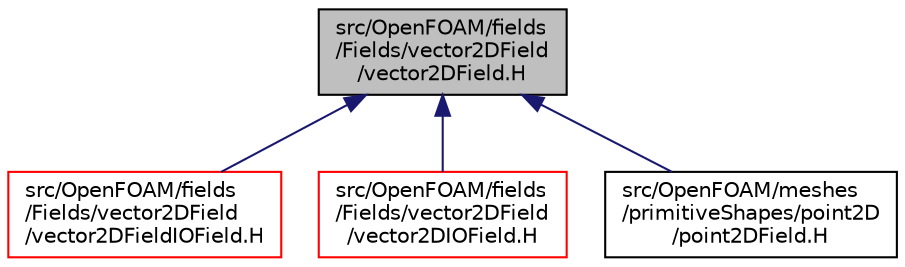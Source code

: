 digraph "src/OpenFOAM/fields/Fields/vector2DField/vector2DField.H"
{
  bgcolor="transparent";
  edge [fontname="Helvetica",fontsize="10",labelfontname="Helvetica",labelfontsize="10"];
  node [fontname="Helvetica",fontsize="10",shape=record];
  Node1 [label="src/OpenFOAM/fields\l/Fields/vector2DField\l/vector2DField.H",height=0.2,width=0.4,color="black", fillcolor="grey75", style="filled", fontcolor="black"];
  Node1 -> Node2 [dir="back",color="midnightblue",fontsize="10",style="solid",fontname="Helvetica"];
  Node2 [label="src/OpenFOAM/fields\l/Fields/vector2DField\l/vector2DFieldIOField.H",height=0.2,width=0.4,color="red",URL="$a08191.html"];
  Node1 -> Node3 [dir="back",color="midnightblue",fontsize="10",style="solid",fontname="Helvetica"];
  Node3 [label="src/OpenFOAM/fields\l/Fields/vector2DField\l/vector2DIOField.H",height=0.2,width=0.4,color="red",URL="$a08193.html"];
  Node1 -> Node4 [dir="back",color="midnightblue",fontsize="10",style="solid",fontname="Helvetica"];
  Node4 [label="src/OpenFOAM/meshes\l/primitiveShapes/point2D\l/point2DField.H",height=0.2,width=0.4,color="black",URL="$a08975.html"];
}
